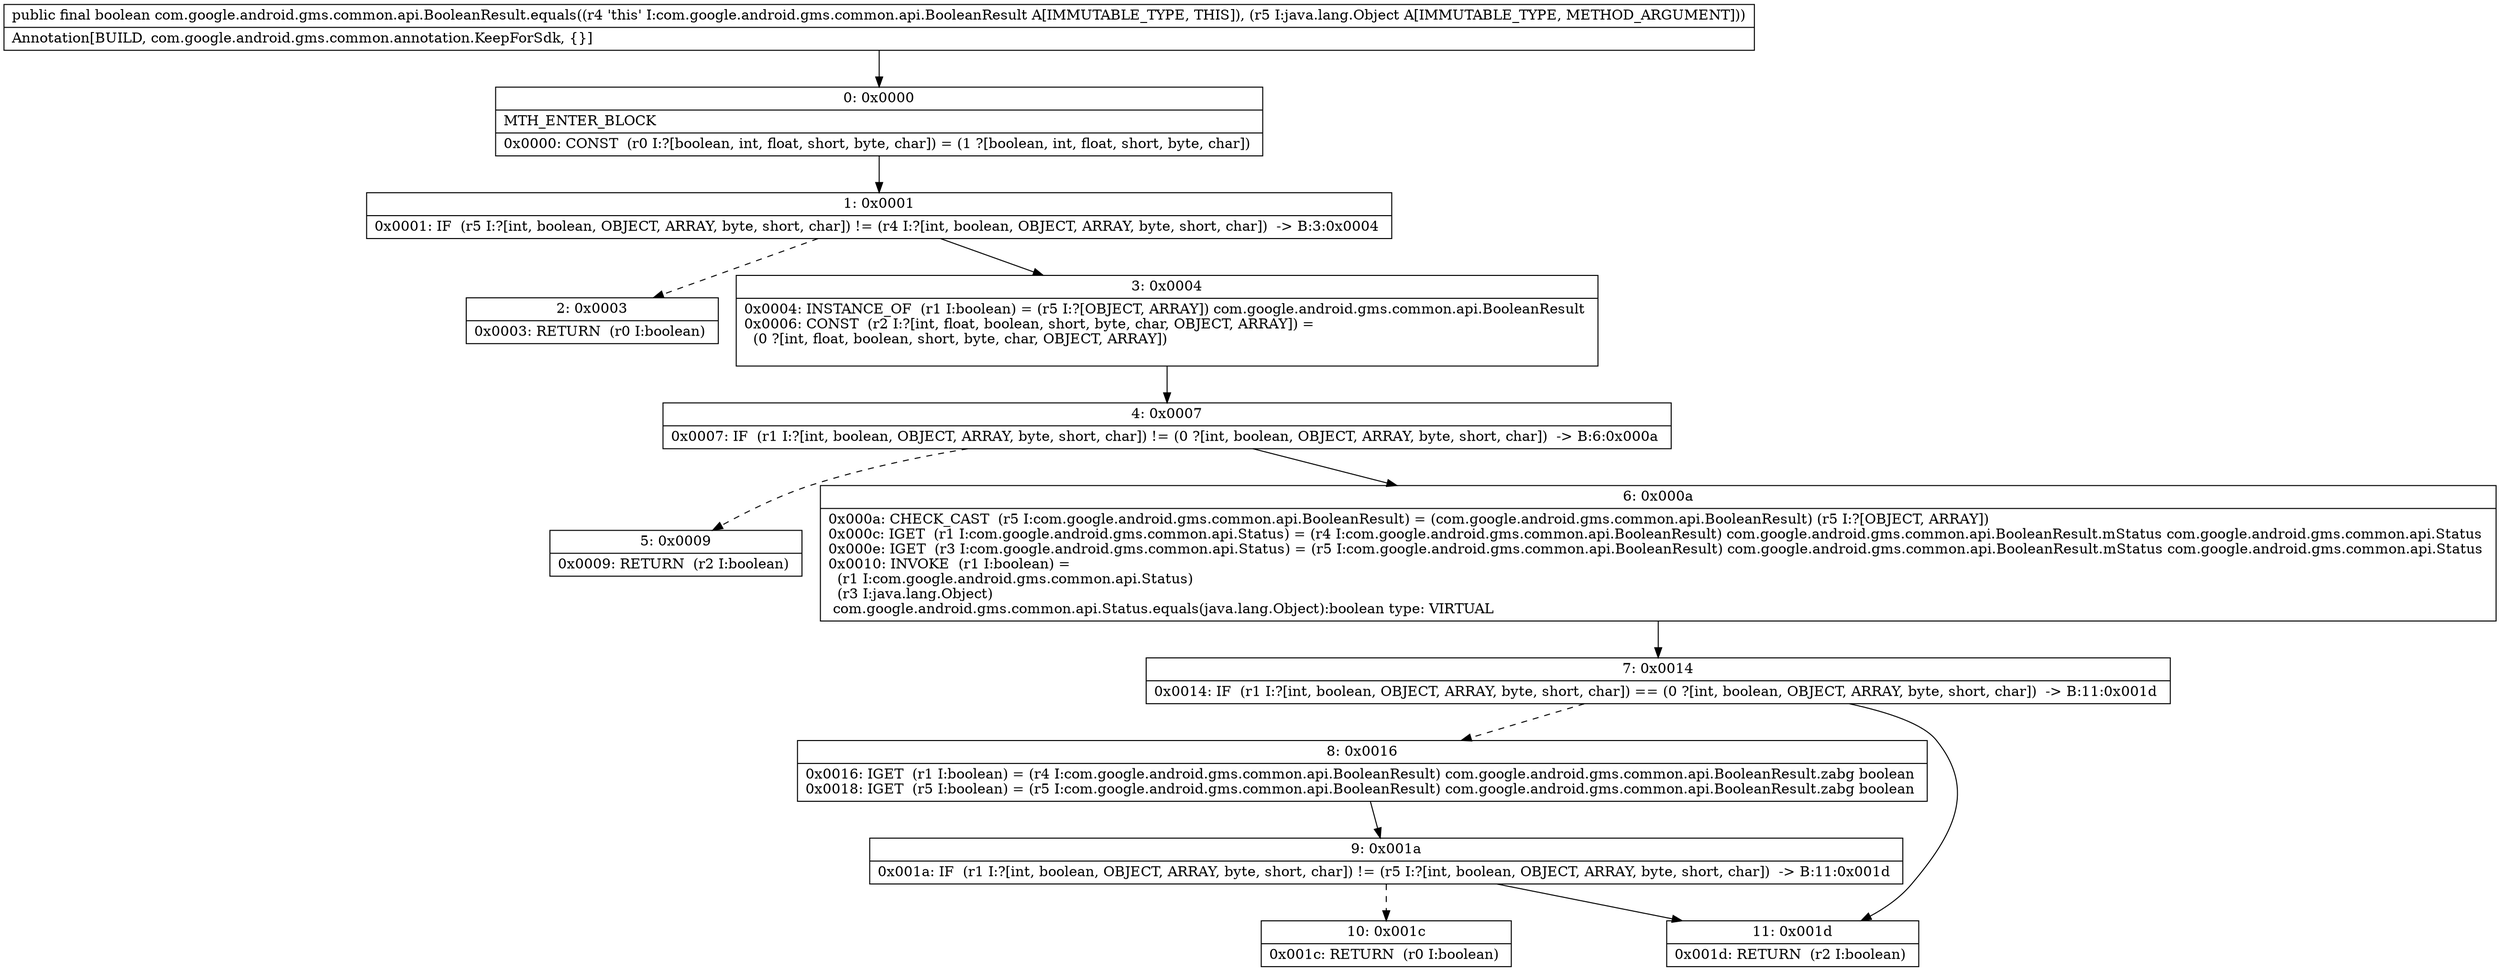 digraph "CFG forcom.google.android.gms.common.api.BooleanResult.equals(Ljava\/lang\/Object;)Z" {
Node_0 [shape=record,label="{0\:\ 0x0000|MTH_ENTER_BLOCK\l|0x0000: CONST  (r0 I:?[boolean, int, float, short, byte, char]) = (1 ?[boolean, int, float, short, byte, char]) \l}"];
Node_1 [shape=record,label="{1\:\ 0x0001|0x0001: IF  (r5 I:?[int, boolean, OBJECT, ARRAY, byte, short, char]) != (r4 I:?[int, boolean, OBJECT, ARRAY, byte, short, char])  \-\> B:3:0x0004 \l}"];
Node_2 [shape=record,label="{2\:\ 0x0003|0x0003: RETURN  (r0 I:boolean) \l}"];
Node_3 [shape=record,label="{3\:\ 0x0004|0x0004: INSTANCE_OF  (r1 I:boolean) = (r5 I:?[OBJECT, ARRAY]) com.google.android.gms.common.api.BooleanResult \l0x0006: CONST  (r2 I:?[int, float, boolean, short, byte, char, OBJECT, ARRAY]) = \l  (0 ?[int, float, boolean, short, byte, char, OBJECT, ARRAY])\l \l}"];
Node_4 [shape=record,label="{4\:\ 0x0007|0x0007: IF  (r1 I:?[int, boolean, OBJECT, ARRAY, byte, short, char]) != (0 ?[int, boolean, OBJECT, ARRAY, byte, short, char])  \-\> B:6:0x000a \l}"];
Node_5 [shape=record,label="{5\:\ 0x0009|0x0009: RETURN  (r2 I:boolean) \l}"];
Node_6 [shape=record,label="{6\:\ 0x000a|0x000a: CHECK_CAST  (r5 I:com.google.android.gms.common.api.BooleanResult) = (com.google.android.gms.common.api.BooleanResult) (r5 I:?[OBJECT, ARRAY]) \l0x000c: IGET  (r1 I:com.google.android.gms.common.api.Status) = (r4 I:com.google.android.gms.common.api.BooleanResult) com.google.android.gms.common.api.BooleanResult.mStatus com.google.android.gms.common.api.Status \l0x000e: IGET  (r3 I:com.google.android.gms.common.api.Status) = (r5 I:com.google.android.gms.common.api.BooleanResult) com.google.android.gms.common.api.BooleanResult.mStatus com.google.android.gms.common.api.Status \l0x0010: INVOKE  (r1 I:boolean) = \l  (r1 I:com.google.android.gms.common.api.Status)\l  (r3 I:java.lang.Object)\l com.google.android.gms.common.api.Status.equals(java.lang.Object):boolean type: VIRTUAL \l}"];
Node_7 [shape=record,label="{7\:\ 0x0014|0x0014: IF  (r1 I:?[int, boolean, OBJECT, ARRAY, byte, short, char]) == (0 ?[int, boolean, OBJECT, ARRAY, byte, short, char])  \-\> B:11:0x001d \l}"];
Node_8 [shape=record,label="{8\:\ 0x0016|0x0016: IGET  (r1 I:boolean) = (r4 I:com.google.android.gms.common.api.BooleanResult) com.google.android.gms.common.api.BooleanResult.zabg boolean \l0x0018: IGET  (r5 I:boolean) = (r5 I:com.google.android.gms.common.api.BooleanResult) com.google.android.gms.common.api.BooleanResult.zabg boolean \l}"];
Node_9 [shape=record,label="{9\:\ 0x001a|0x001a: IF  (r1 I:?[int, boolean, OBJECT, ARRAY, byte, short, char]) != (r5 I:?[int, boolean, OBJECT, ARRAY, byte, short, char])  \-\> B:11:0x001d \l}"];
Node_10 [shape=record,label="{10\:\ 0x001c|0x001c: RETURN  (r0 I:boolean) \l}"];
Node_11 [shape=record,label="{11\:\ 0x001d|0x001d: RETURN  (r2 I:boolean) \l}"];
MethodNode[shape=record,label="{public final boolean com.google.android.gms.common.api.BooleanResult.equals((r4 'this' I:com.google.android.gms.common.api.BooleanResult A[IMMUTABLE_TYPE, THIS]), (r5 I:java.lang.Object A[IMMUTABLE_TYPE, METHOD_ARGUMENT]))  | Annotation[BUILD, com.google.android.gms.common.annotation.KeepForSdk, \{\}]\l}"];
MethodNode -> Node_0;
Node_0 -> Node_1;
Node_1 -> Node_2[style=dashed];
Node_1 -> Node_3;
Node_3 -> Node_4;
Node_4 -> Node_5[style=dashed];
Node_4 -> Node_6;
Node_6 -> Node_7;
Node_7 -> Node_8[style=dashed];
Node_7 -> Node_11;
Node_8 -> Node_9;
Node_9 -> Node_10[style=dashed];
Node_9 -> Node_11;
}

